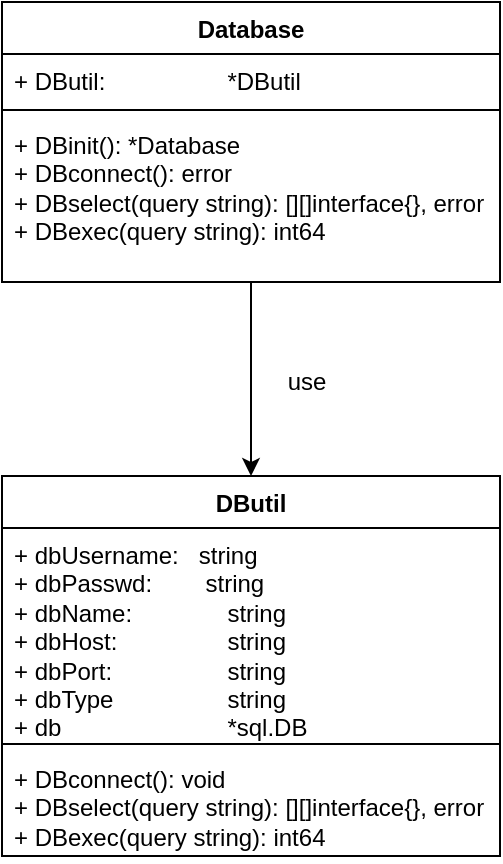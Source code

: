 <mxfile version="23.0.1" type="github">
  <diagram id="C5RBs43oDa-KdzZeNtuy" name="Page-1">
    <mxGraphModel dx="1674" dy="759" grid="1" gridSize="10" guides="1" tooltips="1" connect="1" arrows="1" fold="1" page="1" pageScale="1" pageWidth="827" pageHeight="1169" math="0" shadow="0">
      <root>
        <mxCell id="WIyWlLk6GJQsqaUBKTNV-0" />
        <mxCell id="WIyWlLk6GJQsqaUBKTNV-1" parent="WIyWlLk6GJQsqaUBKTNV-0" />
        <mxCell id="hCGzU1FnIlVh0Djb2f15-4" value="DButil" style="swimlane;fontStyle=1;align=center;verticalAlign=top;childLayout=stackLayout;horizontal=1;startSize=26;horizontalStack=0;resizeParent=1;resizeParentMax=0;resizeLast=0;collapsible=1;marginBottom=0;whiteSpace=wrap;html=1;" parent="WIyWlLk6GJQsqaUBKTNV-1" vertex="1">
          <mxGeometry x="260" y="367" width="249" height="190" as="geometry" />
        </mxCell>
        <mxCell id="hCGzU1FnIlVh0Djb2f15-5" value="&lt;div&gt;+ dbUsername:&lt;span style=&quot;&quot;&gt;&lt;/span&gt;&lt;span style=&quot;&quot;&gt;&lt;span style=&quot;white-space: pre;&quot;&gt;&amp;nbsp;&amp;nbsp;&amp;nbsp;&lt;/span&gt;&lt;/span&gt;string&lt;/div&gt;&lt;div&gt;+ dbPasswd:&lt;span style=&quot;&quot;&gt;&lt;span style=&quot;&quot;&gt;&amp;nbsp;&amp;nbsp;&amp;nbsp;&amp;nbsp;&lt;/span&gt;&lt;span style=&quot;&quot;&gt;&lt;span style=&quot;&quot;&gt;&amp;nbsp;&amp;nbsp;&amp;nbsp; &lt;/span&gt;&lt;/span&gt;&lt;/span&gt;string&amp;nbsp;&lt;/div&gt;&lt;div&gt;+ dbName:&lt;span style=&quot;white-space: pre;&quot;&gt;&#x9;&lt;/span&gt;&lt;span style=&quot;white-space: pre;&quot;&gt;&#x9;&lt;/span&gt;string&lt;/div&gt;&lt;div&gt;+ dbHost:&lt;span style=&quot;white-space: pre;&quot;&gt;&#x9;&lt;/span&gt;&lt;span style=&quot;white-space: pre;&quot;&gt;&#x9;&lt;/span&gt;string&amp;nbsp;&lt;/div&gt;&lt;div&gt;+ dbPort:&lt;span style=&quot;&quot;&gt;&lt;span style=&quot;&quot;&gt;&amp;nbsp;&amp;nbsp;&amp;nbsp;&amp;nbsp;&lt;/span&gt;&lt;/span&gt;&lt;span style=&quot;&quot;&gt;&lt;span style=&quot;&quot;&gt;&amp;nbsp;&amp;nbsp;&amp;nbsp;&amp;nbsp;&lt;/span&gt;&lt;/span&gt;&lt;span style=&quot;&quot;&gt;&lt;span style=&quot;white-space: pre;&quot;&gt;&amp;nbsp;&amp;nbsp;&amp;nbsp;&amp;nbsp;&lt;/span&gt;&lt;/span&gt;&lt;span style=&quot;&quot;&gt;&lt;span style=&quot;white-space: pre;&quot;&gt;&amp;nbsp;&amp;nbsp;&lt;span style=&quot;white-space: pre;&quot;&gt;&#x9;&lt;/span&gt;&lt;/span&gt;&lt;/span&gt;string&lt;/div&gt;&lt;div&gt;+ dbType &lt;span style=&quot;white-space: pre;&quot;&gt;&#x9;&lt;/span&gt;&lt;span style=&quot;white-space: pre;&quot;&gt;&#x9;&lt;/span&gt;string&lt;/div&gt;&lt;div&gt;+ db &lt;span style=&quot;white-space: pre;&quot;&gt;&#x9;&lt;/span&gt;&lt;span style=&quot;white-space: pre;&quot;&gt;&#x9;&lt;/span&gt;&lt;span style=&quot;white-space: pre;&quot;&gt;&#x9;&lt;/span&gt;*sql.DB&lt;br&gt;&lt;/div&gt;&lt;div&gt;&lt;br&gt;&lt;/div&gt;" style="text;strokeColor=none;fillColor=none;align=left;verticalAlign=top;spacingLeft=4;spacingRight=4;overflow=hidden;rotatable=0;points=[[0,0.5],[1,0.5]];portConstraint=eastwest;whiteSpace=wrap;html=1;" parent="hCGzU1FnIlVh0Djb2f15-4" vertex="1">
          <mxGeometry y="26" width="249" height="104" as="geometry" />
        </mxCell>
        <mxCell id="hCGzU1FnIlVh0Djb2f15-6" value="" style="line;strokeWidth=1;fillColor=none;align=left;verticalAlign=middle;spacingTop=-1;spacingLeft=3;spacingRight=3;rotatable=0;labelPosition=right;points=[];portConstraint=eastwest;strokeColor=inherit;" parent="hCGzU1FnIlVh0Djb2f15-4" vertex="1">
          <mxGeometry y="130" width="249" height="8" as="geometry" />
        </mxCell>
        <mxCell id="hCGzU1FnIlVh0Djb2f15-7" value="&lt;div&gt;+ DBconnect(): void&lt;br&gt;+ DBselect(query string): [][]interface{}, error&lt;/div&gt;&lt;div&gt;+ DBexec(query string): int64&lt;/div&gt;&lt;div&gt;&lt;br&gt;&lt;/div&gt;" style="text;strokeColor=none;fillColor=none;align=left;verticalAlign=top;spacingLeft=4;spacingRight=4;overflow=hidden;rotatable=0;points=[[0,0.5],[1,0.5]];portConstraint=eastwest;whiteSpace=wrap;html=1;" parent="hCGzU1FnIlVh0Djb2f15-4" vertex="1">
          <mxGeometry y="138" width="249" height="52" as="geometry" />
        </mxCell>
        <mxCell id="hCGzU1FnIlVh0Djb2f15-18" value="&lt;div&gt;use&lt;/div&gt;" style="text;html=1;align=center;verticalAlign=middle;resizable=0;points=[];autosize=1;strokeColor=none;fillColor=none;" parent="WIyWlLk6GJQsqaUBKTNV-1" vertex="1">
          <mxGeometry x="392" y="305" width="40" height="30" as="geometry" />
        </mxCell>
        <mxCell id="kkKdgZxVE2TOmR-WNfH2-1" style="edgeStyle=orthogonalEdgeStyle;rounded=0;orthogonalLoop=1;jettySize=auto;html=1;entryX=0.5;entryY=0;entryDx=0;entryDy=0;" edge="1" parent="WIyWlLk6GJQsqaUBKTNV-1" source="r928JiI78jNdYLxqD7uh-0" target="hCGzU1FnIlVh0Djb2f15-4">
          <mxGeometry relative="1" as="geometry" />
        </mxCell>
        <mxCell id="r928JiI78jNdYLxqD7uh-0" value="Database" style="swimlane;fontStyle=1;align=center;verticalAlign=top;childLayout=stackLayout;horizontal=1;startSize=26;horizontalStack=0;resizeParent=1;resizeParentMax=0;resizeLast=0;collapsible=1;marginBottom=0;whiteSpace=wrap;html=1;" parent="WIyWlLk6GJQsqaUBKTNV-1" vertex="1">
          <mxGeometry x="260" y="130" width="249" height="140" as="geometry" />
        </mxCell>
        <mxCell id="r928JiI78jNdYLxqD7uh-1" value="&lt;div&gt;+ DButil: &lt;span style=&quot;white-space: pre;&quot;&gt;&#x9;&lt;/span&gt;&lt;span style=&quot;white-space: pre;&quot;&gt;&#x9;&lt;/span&gt;&lt;span style=&quot;white-space: pre;&quot;&gt;&#x9;&lt;/span&gt;*DButil&lt;br&gt;&lt;/div&gt;&lt;div&gt;&lt;br&gt;&lt;/div&gt;" style="text;strokeColor=none;fillColor=none;align=left;verticalAlign=top;spacingLeft=4;spacingRight=4;overflow=hidden;rotatable=0;points=[[0,0.5],[1,0.5]];portConstraint=eastwest;whiteSpace=wrap;html=1;" parent="r928JiI78jNdYLxqD7uh-0" vertex="1">
          <mxGeometry y="26" width="249" height="24" as="geometry" />
        </mxCell>
        <mxCell id="r928JiI78jNdYLxqD7uh-2" value="" style="line;strokeWidth=1;fillColor=none;align=left;verticalAlign=middle;spacingTop=-1;spacingLeft=3;spacingRight=3;rotatable=0;labelPosition=right;points=[];portConstraint=eastwest;strokeColor=inherit;" parent="r928JiI78jNdYLxqD7uh-0" vertex="1">
          <mxGeometry y="50" width="249" height="8" as="geometry" />
        </mxCell>
        <mxCell id="r928JiI78jNdYLxqD7uh-3" value="&lt;div&gt;+ DBinit(): *Database&lt;br&gt;&lt;/div&gt;&lt;div&gt;+ DBconnect(): error&lt;br&gt;+ DBselect(query string): [][]interface{}, error&lt;/div&gt;&lt;div&gt;+ DBexec(query string): int64&lt;br&gt;&lt;/div&gt;" style="text;strokeColor=none;fillColor=none;align=left;verticalAlign=top;spacingLeft=4;spacingRight=4;overflow=hidden;rotatable=0;points=[[0,0.5],[1,0.5]];portConstraint=eastwest;whiteSpace=wrap;html=1;" parent="r928JiI78jNdYLxqD7uh-0" vertex="1">
          <mxGeometry y="58" width="249" height="82" as="geometry" />
        </mxCell>
      </root>
    </mxGraphModel>
  </diagram>
</mxfile>
